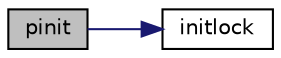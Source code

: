 digraph "pinit"
{
 // LATEX_PDF_SIZE
  edge [fontname="Helvetica",fontsize="10",labelfontname="Helvetica",labelfontsize="10"];
  node [fontname="Helvetica",fontsize="10",shape=record];
  rankdir="LR";
  Node1 [label="pinit",height=0.2,width=0.4,color="black", fillcolor="grey75", style="filled", fontcolor="black",tooltip=" "];
  Node1 -> Node2 [color="midnightblue",fontsize="10",style="solid",fontname="Helvetica"];
  Node2 [label="initlock",height=0.2,width=0.4,color="black", fillcolor="white", style="filled",URL="$d5/d64/defs_8h.html#ab56d728e6966819a0260c358d3ac3419",tooltip=" "];
}
